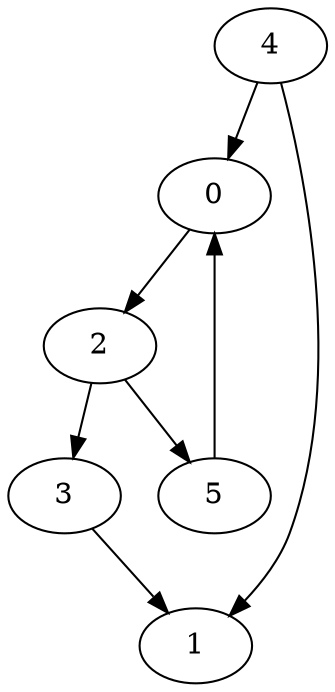 digraph D {

  0
  1
  2
  3
  4
  5

  2 -> 3
  3 -> 1
  4 -> 0
  4 -> 1
  5 -> 0
  0 -> 2
  2 -> 5
}